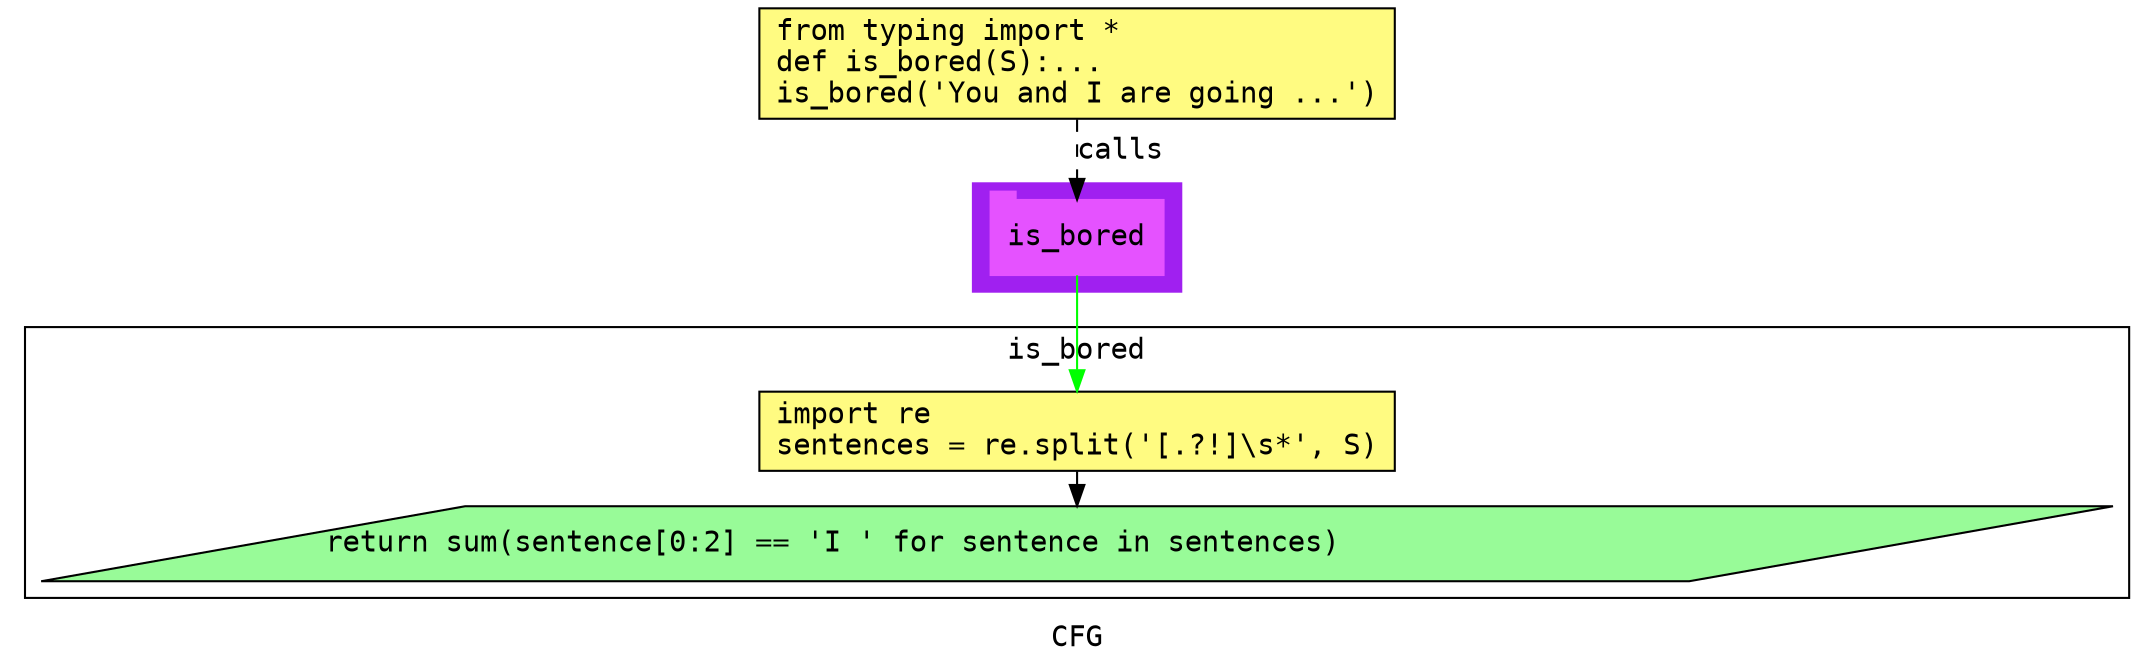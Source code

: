digraph cluster828CFG {
	graph [bb="0,0,990,314",
		compound=True,
		fontname="DejaVu Sans Mono",
		label=CFG,
		lheight=0.21,
		lp="495,11.5",
		lwidth=0.35,
		pack=False,
		rankdir=TB,
		ranksep=0.02
	];
	node [fontname="DejaVu Sans Mono",
		label="\N"
	];
	edge [fontname="DejaVu Sans Mono"];
	subgraph cluster_1 {
		graph [bb="445,178,545,230",
			color=purple,
			compound=true,
			fontname="DejaVu Sans Mono",
			label="",
			rankdir=TB,
			ranksep=0.02,
			shape=tab,
			style=filled
		];
		node [fontname="DejaVu Sans Mono"];
		edge [fontname="DejaVu Sans Mono"];
		8	[color="#E552FF",
			height=0.5,
			label=is_bored,
			linenum="[9]",
			pos="495,204",
			shape=tab,
			style=filled,
			width=1.1528];
	}
	subgraph cluster4is_bored {
		graph [bb="8,31,982,161",
			compound=True,
			fontname="DejaVu Sans Mono",
			label=is_bored,
			lheight=0.21,
			lp="495,149.5",
			lwidth=0.93,
			pack=False,
			rankdir=TB,
			ranksep=0.02
		];
		node [fontname="DejaVu Sans Mono"];
		edge [fontname="DejaVu Sans Mono"];
		subgraph cluster_3 {
			graph [color=purple,
				compound=true,
				fontname="DejaVu Sans Mono",
				label="",
				rankdir=TB,
				ranksep=0.02,
				shape=tab,
				style=filled
			];
			node [fontname="DejaVu Sans Mono"];
			edge [fontname="DejaVu Sans Mono"];
		}
		3	[fillcolor="#FFFB81",
			height=0.52778,
			label="import re\lsentences = re.split('[.?!]\\s*', S)\l",
			linenum="[5, 6]",
			pos="495,111",
			shape=rectangle,
			style="filled,solid",
			width=4.2361];
		5	[fillcolor="#98fb98",
			height=0.5,
			label="return sum(sentence[0:2] == 'I ' for sentence in sentences)\l",
			linenum="[7]",
			pos="495,57",
			shape=parallelogram,
			style="filled,solid",
			width=13.315];
		3 -> 5	[color=black,
			pos="e,495,75.216 495,91.813 495,89.708 495,87.527 495,85.334"];
	}
	1	[fillcolor="#FFFB81",
		height=0.73611,
		label="from typing import *\ldef is_bored(S):...\lis_bored('You and I are going ...')\l",
		linenum="[1]",
		pos="495,287.5",
		shape=rectangle,
		style="filled,solid",
		width=4.2361];
	1 -> 8	[label=calls,
		lp="516,245.5",
		pos="e,495,222.13 495,260.71 495,251.66 495,241.47 495,232.3",
		style=dashed];
	8 -> 3	[color=green,
		pos="e,495,130.29 495,185.88 495,173.12 495,155.4 495,140.52"];
}
